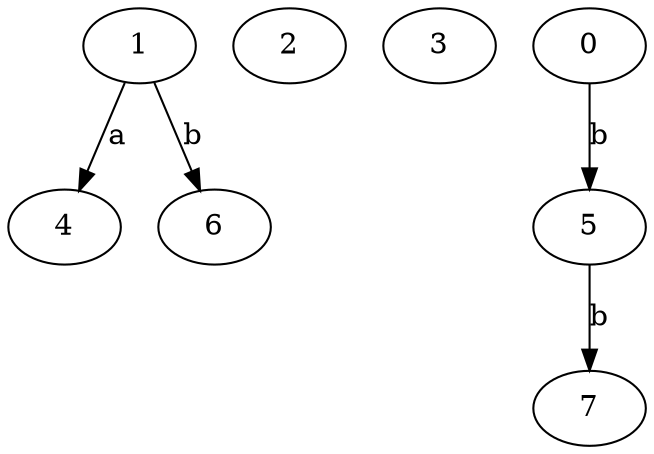 strict digraph  {
1;
2;
3;
4;
5;
0;
6;
7;
1 -> 4  [label=a];
1 -> 6  [label=b];
5 -> 7  [label=b];
0 -> 5  [label=b];
}

